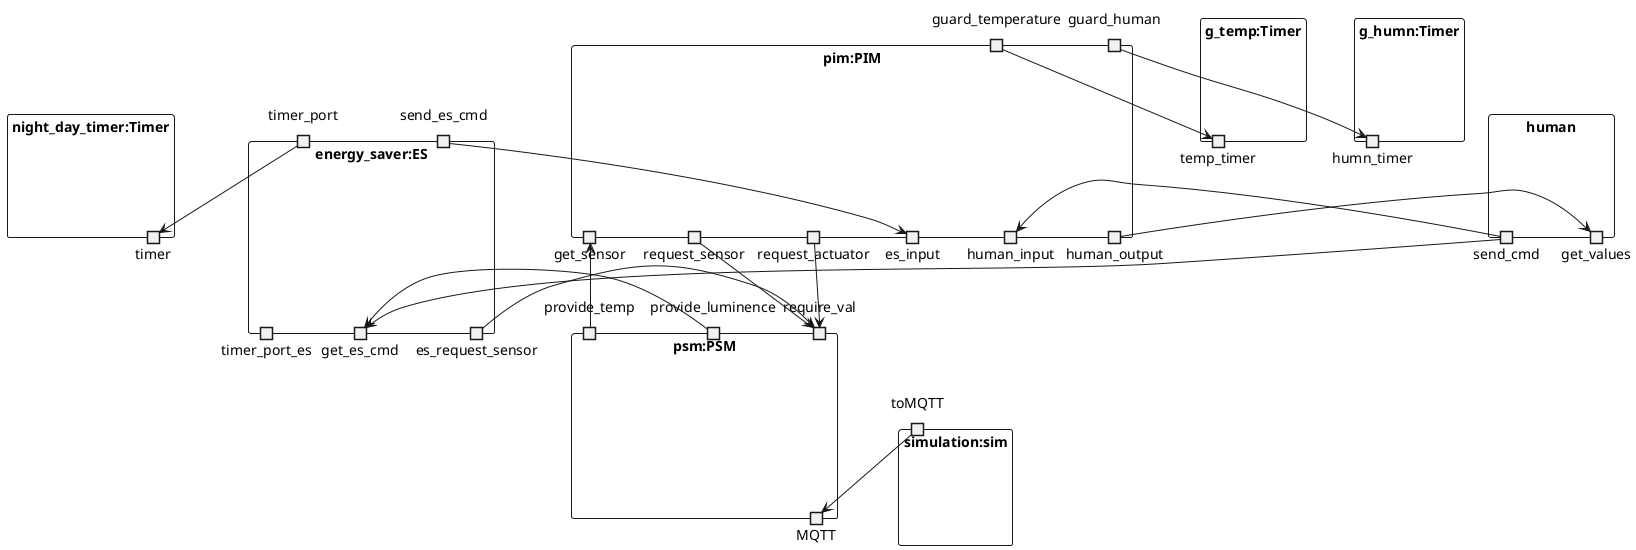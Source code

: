 @startuml X3D2_MQTT_SIM

'Timers
rectangle night_day_timer:Timer {
    portout timer
}

rectangle g_temp:Timer {
    portout temp_timer
}

rectangle g_humn:Timer {
    portout humn_timer
}

'human
rectangle human {
    portout get_values
    portout send_cmd
}

'PIM
rectangle pim:PIM {
    portout get_sensor
    portout request_sensor
    portout request_actuator
    portout human_input
    portout human_output

    portout es_input

    'guards
    port guard_temperature
    port guard_human
}

'PSM
rectangle psm:PSM {
    portin provide_temp
    portin provide_luminence
    portin require_val

    portout MQTT
}

'SIM
rectangle simulation:sim {
    port toMQTT
}

'energy saver
rectangle energy_saver:ES {
    portin send_es_cmd

    portin timer_port

    portout get_es_cmd

    'es prefix for clarity
    portout es_request_sensor

    portout timer_port_es
}

'PSM
provide_temp --> get_sensor
provide_luminence --> get_es_cmd

'Simulation
toMQTT --> MQTT

'Human
send_cmd --> human_input
send_cmd --> get_es_cmd

'ES
send_es_cmd --> es_input
timer_port --> timer
es_request_sensor --> require_val

'PIM
request_sensor --> require_val
request_actuator --> require_val

human_output --> get_values

guard_temperature --> temp_timer
guard_human --> humn_timer

@enduml
